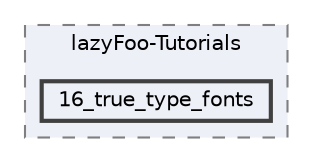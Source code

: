 digraph "E:/Code/Skola/Su/CProg/CProg-Project/_exempelfiler/lazyFoo-Tutorials/16_true_type_fonts"
{
 // LATEX_PDF_SIZE
  bgcolor="transparent";
  edge [fontname=Helvetica,fontsize=10,labelfontname=Helvetica,labelfontsize=10];
  node [fontname=Helvetica,fontsize=10,shape=box,height=0.2,width=0.4];
  compound=true
  subgraph clusterdir_99f6152f25f1d9fb46b0d77920bb39d7 {
    graph [ bgcolor="#edf0f7", pencolor="grey50", label="lazyFoo-Tutorials", fontname=Helvetica,fontsize=10 style="filled,dashed", URL="dir_99f6152f25f1d9fb46b0d77920bb39d7.html",tooltip=""]
  dir_44c865ce64c5534b80ac33aeec278e2e [label="16_true_type_fonts", fillcolor="#edf0f7", color="grey25", style="filled,bold", URL="dir_44c865ce64c5534b80ac33aeec278e2e.html",tooltip=""];
  }
}
